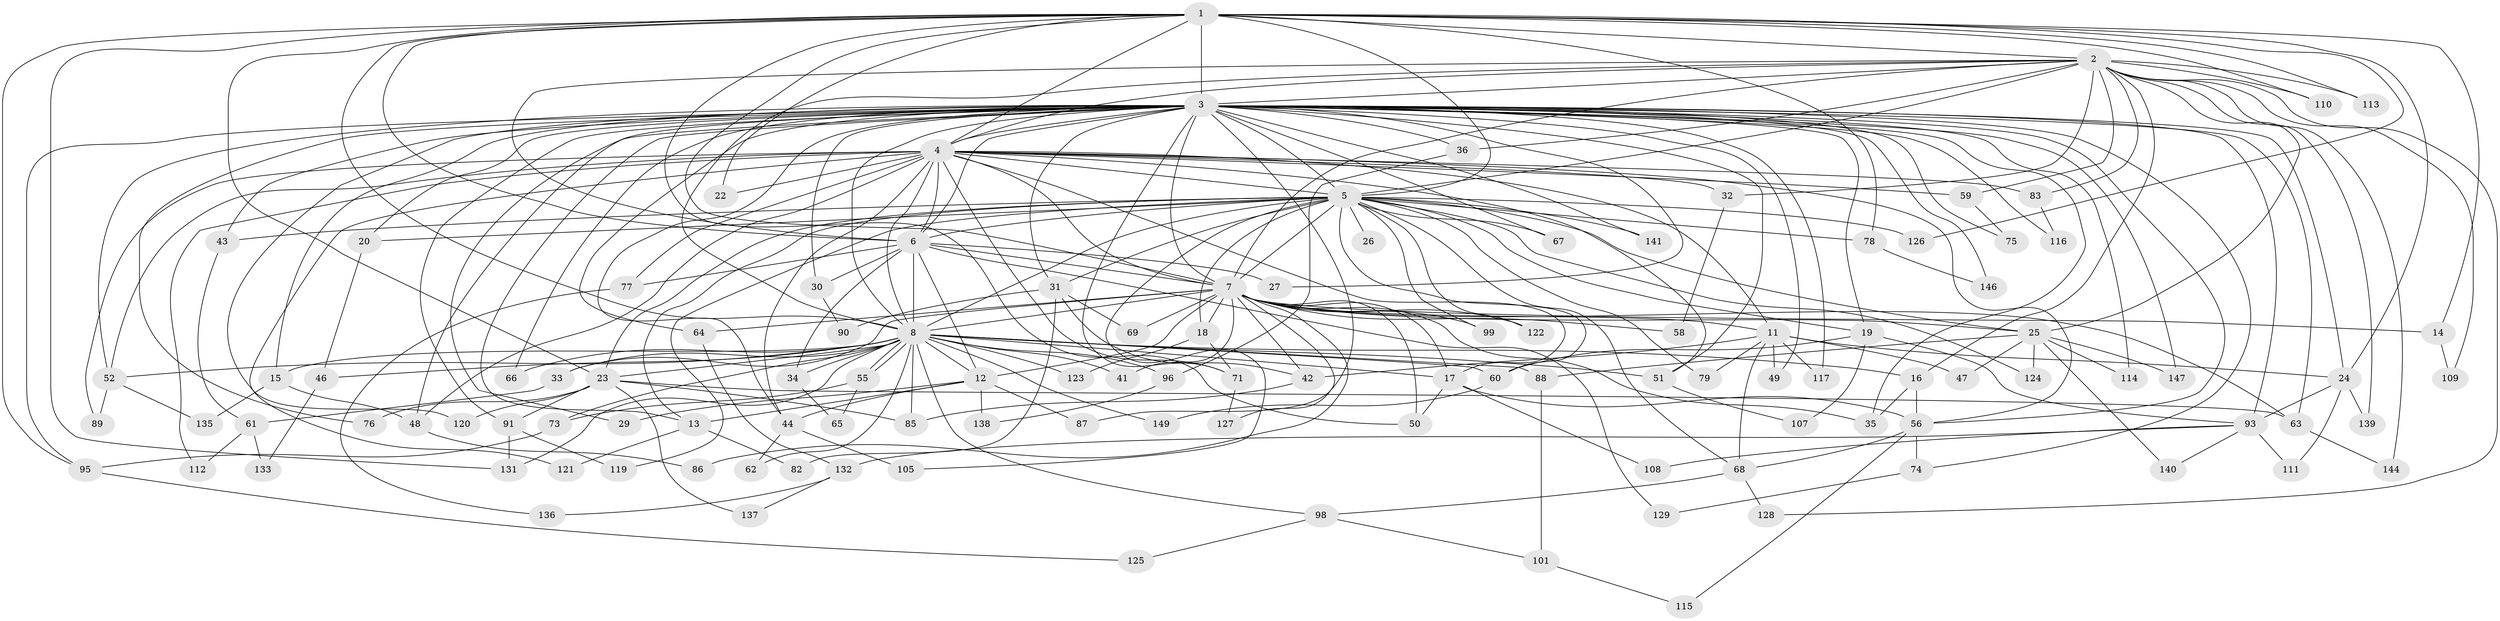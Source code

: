 // original degree distribution, {20: 0.006711409395973154, 23: 0.006711409395973154, 28: 0.006711409395973154, 25: 0.006711409395973154, 18: 0.006711409395973154, 14: 0.006711409395973154, 30: 0.006711409395973154, 32: 0.006711409395973154, 22: 0.006711409395973154, 31: 0.006711409395973154, 4: 0.12080536912751678, 9: 0.013422818791946308, 3: 0.22818791946308725, 6: 0.013422818791946308, 5: 0.026845637583892617, 2: 0.5033557046979866, 7: 0.020134228187919462, 8: 0.006711409395973154}
// Generated by graph-tools (version 1.1) at 2025/11/02/27/25 16:11:05]
// undirected, 117 vertices, 268 edges
graph export_dot {
graph [start="1"]
  node [color=gray90,style=filled];
  1 [super="+106"];
  2 [super="+81"];
  3 [super="+10"];
  4 [super="+57"];
  5 [super="+9"];
  6 [super="+70"];
  7 [super="+103"];
  8 [super="+39"];
  11 [super="+28"];
  12 [super="+45"];
  13 [super="+38"];
  14;
  15 [super="+53"];
  16 [super="+145"];
  17 [super="+21"];
  18;
  19;
  20;
  22;
  23 [super="+130"];
  24 [super="+37"];
  25 [super="+40"];
  26;
  27;
  29;
  30;
  31;
  32;
  33;
  34;
  35 [super="+92"];
  36;
  41;
  42 [super="+72"];
  43;
  44 [super="+104"];
  46;
  47;
  48;
  49;
  50 [super="+97"];
  51 [super="+54"];
  52 [super="+100"];
  55;
  56 [super="+80"];
  58;
  59;
  60 [super="+94"];
  61;
  62;
  63 [super="+118"];
  64;
  65;
  66;
  67;
  68 [super="+84"];
  69;
  71 [super="+148"];
  73;
  74;
  75;
  76;
  77;
  78;
  79;
  82;
  83;
  85 [super="+143"];
  86;
  87;
  88;
  89;
  90;
  91 [super="+134"];
  93 [super="+142"];
  95 [super="+102"];
  96;
  98;
  99;
  101;
  105;
  107;
  108;
  109;
  110;
  111;
  112;
  113;
  114;
  115;
  116;
  117;
  119;
  120;
  121;
  122;
  123;
  124;
  125;
  126;
  127;
  128;
  129;
  131;
  132;
  133;
  135;
  136;
  137;
  138;
  139;
  140;
  141;
  144;
  146;
  147;
  149;
  1 -- 2;
  1 -- 3 [weight=3];
  1 -- 4;
  1 -- 5 [weight=2];
  1 -- 6;
  1 -- 7;
  1 -- 8;
  1 -- 14;
  1 -- 22;
  1 -- 24;
  1 -- 78;
  1 -- 110;
  1 -- 126;
  1 -- 131;
  1 -- 23;
  1 -- 50;
  1 -- 113;
  1 -- 95;
  2 -- 3 [weight=2];
  2 -- 4;
  2 -- 5 [weight=2];
  2 -- 6;
  2 -- 7;
  2 -- 8;
  2 -- 16;
  2 -- 25;
  2 -- 32;
  2 -- 36;
  2 -- 59;
  2 -- 83;
  2 -- 109;
  2 -- 110;
  2 -- 113;
  2 -- 128;
  2 -- 139;
  2 -- 144;
  3 -- 4 [weight=2];
  3 -- 5 [weight=4];
  3 -- 6 [weight=2];
  3 -- 7 [weight=3];
  3 -- 8 [weight=3];
  3 -- 24;
  3 -- 27;
  3 -- 30;
  3 -- 31;
  3 -- 36;
  3 -- 43;
  3 -- 49;
  3 -- 51 [weight=2];
  3 -- 56;
  3 -- 76;
  3 -- 87;
  3 -- 95;
  3 -- 114;
  3 -- 120;
  3 -- 141;
  3 -- 147;
  3 -- 64;
  3 -- 66;
  3 -- 67;
  3 -- 74;
  3 -- 75;
  3 -- 15;
  3 -- 146;
  3 -- 19;
  3 -- 20;
  3 -- 91;
  3 -- 29;
  3 -- 44;
  3 -- 48;
  3 -- 52;
  3 -- 116;
  3 -- 117;
  3 -- 63;
  3 -- 13;
  3 -- 93;
  3 -- 71;
  3 -- 35;
  4 -- 5 [weight=2];
  4 -- 6;
  4 -- 7;
  4 -- 8;
  4 -- 11;
  4 -- 17;
  4 -- 22;
  4 -- 32;
  4 -- 48;
  4 -- 52;
  4 -- 56;
  4 -- 59;
  4 -- 71;
  4 -- 77;
  4 -- 83;
  4 -- 89;
  4 -- 112;
  4 -- 121;
  4 -- 51;
  4 -- 44;
  5 -- 6 [weight=2];
  5 -- 7 [weight=2];
  5 -- 8 [weight=2];
  5 -- 20;
  5 -- 31;
  5 -- 67;
  5 -- 78;
  5 -- 99;
  5 -- 122;
  5 -- 124;
  5 -- 126;
  5 -- 68;
  5 -- 13;
  5 -- 141;
  5 -- 79;
  5 -- 18;
  5 -- 19;
  5 -- 23;
  5 -- 26;
  5 -- 105;
  5 -- 43;
  5 -- 119;
  5 -- 60;
  5 -- 25;
  6 -- 7;
  6 -- 8;
  6 -- 27;
  6 -- 30;
  6 -- 34;
  6 -- 129;
  6 -- 12;
  6 -- 77;
  7 -- 8;
  7 -- 11 [weight=2];
  7 -- 12;
  7 -- 14;
  7 -- 18;
  7 -- 25;
  7 -- 33;
  7 -- 35;
  7 -- 41;
  7 -- 42;
  7 -- 50;
  7 -- 58;
  7 -- 64;
  7 -- 69;
  7 -- 86;
  7 -- 99;
  7 -- 122;
  7 -- 127;
  7 -- 17;
  7 -- 63;
  8 -- 12 [weight=2];
  8 -- 15;
  8 -- 16;
  8 -- 17;
  8 -- 23;
  8 -- 33;
  8 -- 34;
  8 -- 46;
  8 -- 55;
  8 -- 55;
  8 -- 60;
  8 -- 62;
  8 -- 73;
  8 -- 85;
  8 -- 88;
  8 -- 96;
  8 -- 98;
  8 -- 131;
  8 -- 149;
  8 -- 66;
  8 -- 41;
  8 -- 123;
  8 -- 52;
  8 -- 51;
  11 -- 117;
  11 -- 79;
  11 -- 47;
  11 -- 49;
  11 -- 24;
  11 -- 42;
  11 -- 68;
  12 -- 13;
  12 -- 29;
  12 -- 44;
  12 -- 87;
  12 -- 138;
  13 -- 121;
  13 -- 82;
  14 -- 109;
  15 -- 135;
  15 -- 48;
  16 -- 35;
  16 -- 56;
  17 -- 50;
  17 -- 108;
  17 -- 56;
  18 -- 71;
  18 -- 123;
  19 -- 60;
  19 -- 93;
  19 -- 107;
  20 -- 46;
  23 -- 63;
  23 -- 76;
  23 -- 91;
  23 -- 120;
  23 -- 137;
  23 -- 85;
  24 -- 111;
  24 -- 139;
  24 -- 93;
  25 -- 47;
  25 -- 114;
  25 -- 124;
  25 -- 147;
  25 -- 88;
  25 -- 140;
  30 -- 90;
  31 -- 42;
  31 -- 69;
  31 -- 82;
  31 -- 90;
  32 -- 58;
  33 -- 61;
  34 -- 65;
  36 -- 96;
  42 -- 85;
  43 -- 61;
  44 -- 62;
  44 -- 105;
  46 -- 133;
  48 -- 86;
  51 -- 107;
  52 -- 89;
  52 -- 135;
  55 -- 65;
  55 -- 73;
  56 -- 68;
  56 -- 74;
  56 -- 115;
  59 -- 75;
  60 -- 149;
  61 -- 112;
  61 -- 133;
  63 -- 144;
  64 -- 132;
  68 -- 128;
  68 -- 98;
  71 -- 127;
  73 -- 95;
  74 -- 129;
  77 -- 136;
  78 -- 146;
  83 -- 116;
  88 -- 101;
  91 -- 119;
  91 -- 131;
  93 -- 108;
  93 -- 111;
  93 -- 132;
  93 -- 140;
  95 -- 125;
  96 -- 138;
  98 -- 101;
  98 -- 125;
  101 -- 115;
  132 -- 136;
  132 -- 137;
}

